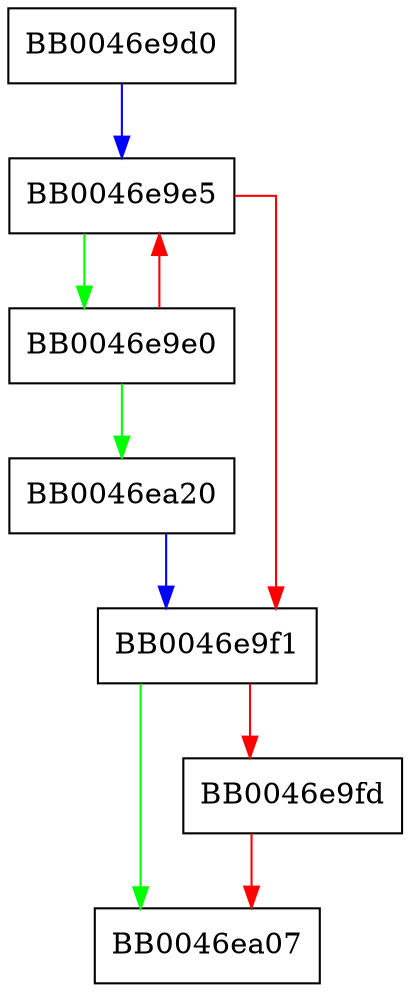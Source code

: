 digraph opt_progname {
  node [shape="box"];
  graph [splines=ortho];
  BB0046e9d0 -> BB0046e9e5 [color="blue"];
  BB0046e9e0 -> BB0046ea20 [color="green"];
  BB0046e9e0 -> BB0046e9e5 [color="red"];
  BB0046e9e5 -> BB0046e9e0 [color="green"];
  BB0046e9e5 -> BB0046e9f1 [color="red"];
  BB0046e9f1 -> BB0046ea07 [color="green"];
  BB0046e9f1 -> BB0046e9fd [color="red"];
  BB0046e9fd -> BB0046ea07 [color="red"];
  BB0046ea20 -> BB0046e9f1 [color="blue"];
}